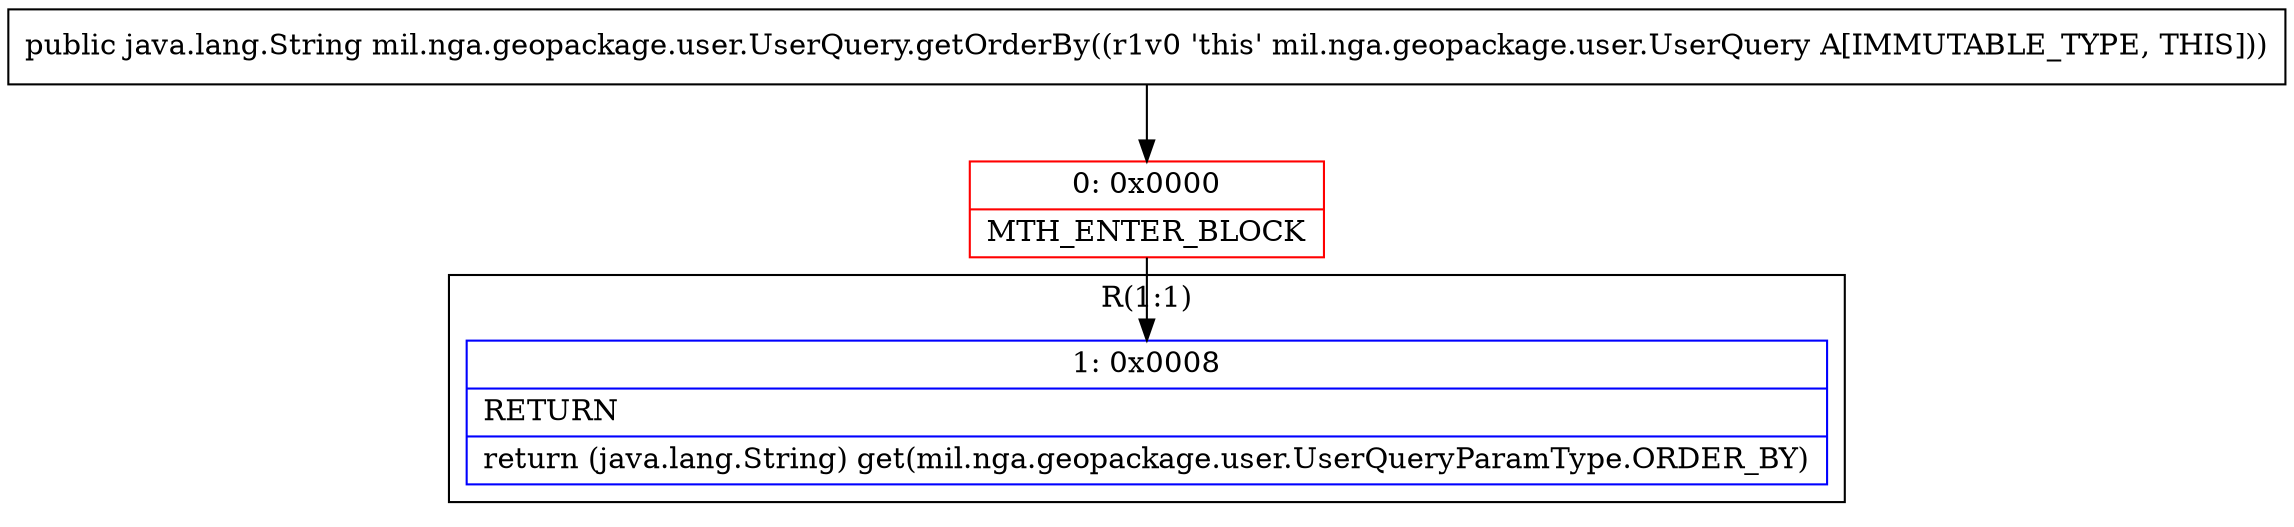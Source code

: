 digraph "CFG formil.nga.geopackage.user.UserQuery.getOrderBy()Ljava\/lang\/String;" {
subgraph cluster_Region_196042975 {
label = "R(1:1)";
node [shape=record,color=blue];
Node_1 [shape=record,label="{1\:\ 0x0008|RETURN\l|return (java.lang.String) get(mil.nga.geopackage.user.UserQueryParamType.ORDER_BY)\l}"];
}
Node_0 [shape=record,color=red,label="{0\:\ 0x0000|MTH_ENTER_BLOCK\l}"];
MethodNode[shape=record,label="{public java.lang.String mil.nga.geopackage.user.UserQuery.getOrderBy((r1v0 'this' mil.nga.geopackage.user.UserQuery A[IMMUTABLE_TYPE, THIS])) }"];
MethodNode -> Node_0;
Node_0 -> Node_1;
}

